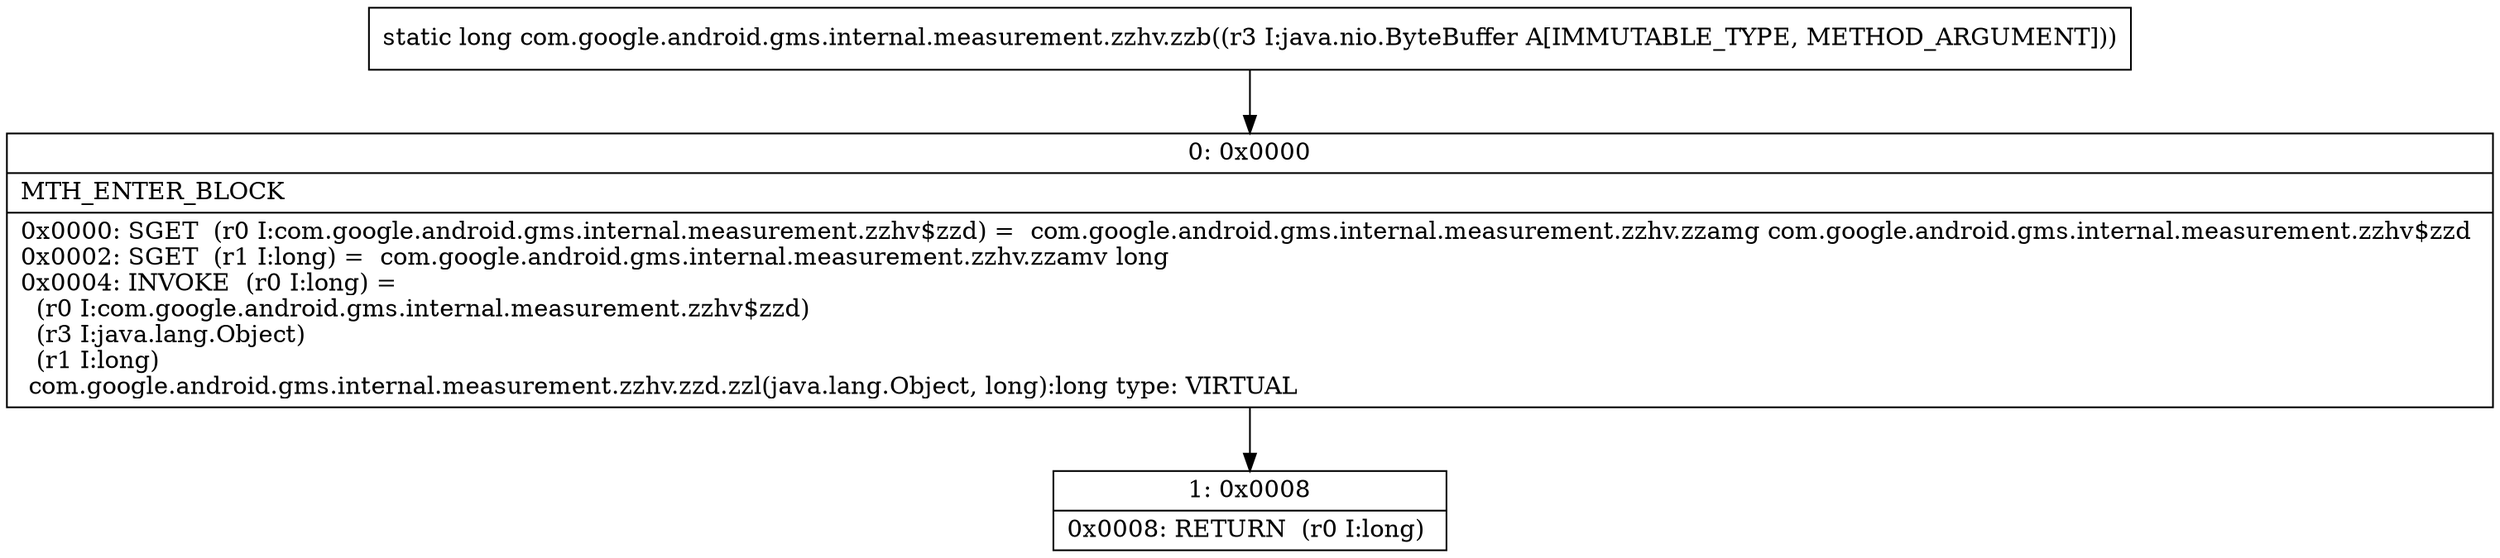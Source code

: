 digraph "CFG forcom.google.android.gms.internal.measurement.zzhv.zzb(Ljava\/nio\/ByteBuffer;)J" {
Node_0 [shape=record,label="{0\:\ 0x0000|MTH_ENTER_BLOCK\l|0x0000: SGET  (r0 I:com.google.android.gms.internal.measurement.zzhv$zzd) =  com.google.android.gms.internal.measurement.zzhv.zzamg com.google.android.gms.internal.measurement.zzhv$zzd \l0x0002: SGET  (r1 I:long) =  com.google.android.gms.internal.measurement.zzhv.zzamv long \l0x0004: INVOKE  (r0 I:long) = \l  (r0 I:com.google.android.gms.internal.measurement.zzhv$zzd)\l  (r3 I:java.lang.Object)\l  (r1 I:long)\l com.google.android.gms.internal.measurement.zzhv.zzd.zzl(java.lang.Object, long):long type: VIRTUAL \l}"];
Node_1 [shape=record,label="{1\:\ 0x0008|0x0008: RETURN  (r0 I:long) \l}"];
MethodNode[shape=record,label="{static long com.google.android.gms.internal.measurement.zzhv.zzb((r3 I:java.nio.ByteBuffer A[IMMUTABLE_TYPE, METHOD_ARGUMENT])) }"];
MethodNode -> Node_0;
Node_0 -> Node_1;
}

